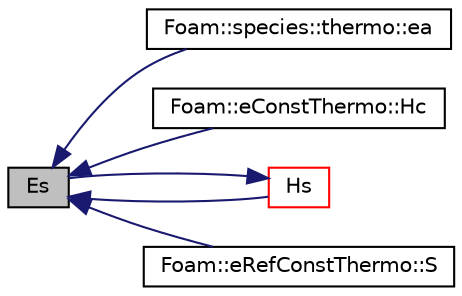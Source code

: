 digraph "Es"
{
  bgcolor="transparent";
  edge [fontname="Helvetica",fontsize="10",labelfontname="Helvetica",labelfontsize="10"];
  node [fontname="Helvetica",fontsize="10",shape=record];
  rankdir="LR";
  Node1 [label="Es",height=0.2,width=0.4,color="black", fillcolor="grey75", style="filled" fontcolor="black"];
  Node1 -> Node2 [dir="back",color="midnightblue",fontsize="10",style="solid",fontname="Helvetica"];
  Node2 [label="Foam::species::thermo::ea",height=0.2,width=0.4,color="black",URL="$classFoam_1_1species_1_1thermo.html#aba5dc2ad8a63a4371fbbfb0471cc01bc",tooltip="Absolute internal energy [J/kmol]. "];
  Node1 -> Node3 [dir="back",color="midnightblue",fontsize="10",style="solid",fontname="Helvetica"];
  Node3 [label="Foam::eConstThermo::Hc",height=0.2,width=0.4,color="black",URL="$classFoam_1_1eConstThermo.html#a2aea57ffe76c56e82c2b666e3546a544",tooltip="Chemical enthalpy [J/kg]. "];
  Node1 -> Node4 [dir="back",color="midnightblue",fontsize="10",style="solid",fontname="Helvetica"];
  Node4 [label="Hs",height=0.2,width=0.4,color="red",URL="$EtoHthermo_8H.html#a1f9b4f6387607ec4f54276e3cd9d3d59"];
  Node4 -> Node1 [dir="back",color="midnightblue",fontsize="10",style="solid",fontname="Helvetica"];
  Node1 -> Node5 [dir="back",color="midnightblue",fontsize="10",style="solid",fontname="Helvetica"];
  Node5 [label="Foam::eRefConstThermo::S",height=0.2,width=0.4,color="black",URL="$classFoam_1_1eRefConstThermo.html#a96ee88585167d6d784873420f8ba2328",tooltip="Entropy [J/(kg K)]. "];
}

